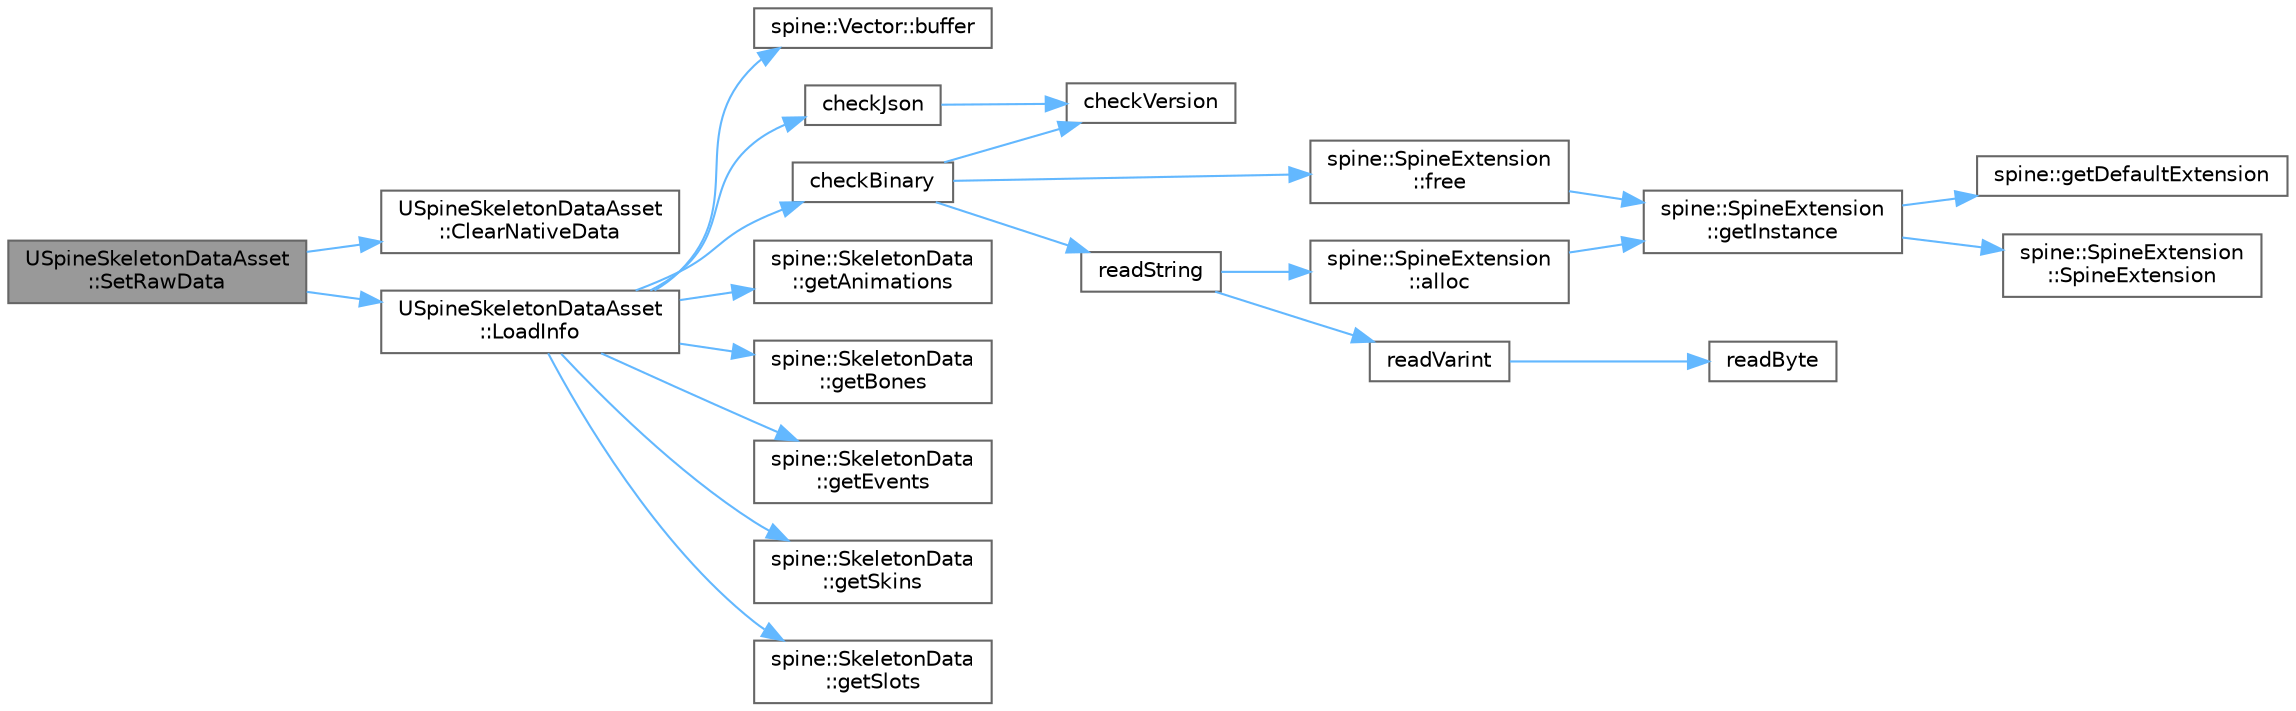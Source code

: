 digraph "USpineSkeletonDataAsset::SetRawData"
{
 // LATEX_PDF_SIZE
  bgcolor="transparent";
  edge [fontname=Helvetica,fontsize=10,labelfontname=Helvetica,labelfontsize=10];
  node [fontname=Helvetica,fontsize=10,shape=box,height=0.2,width=0.4];
  rankdir="LR";
  Node1 [id="Node000001",label="USpineSkeletonDataAsset\l::SetRawData",height=0.2,width=0.4,color="gray40", fillcolor="grey60", style="filled", fontcolor="black",tooltip=" "];
  Node1 -> Node2 [id="edge22_Node000001_Node000002",color="steelblue1",style="solid",tooltip=" "];
  Node2 [id="Node000002",label="USpineSkeletonDataAsset\l::ClearNativeData",height=0.2,width=0.4,color="grey40", fillcolor="white", style="filled",URL="$class_u_spine_skeleton_data_asset.html#aed5a9f61b28d37284f3628d44d723ff9",tooltip=" "];
  Node1 -> Node3 [id="edge23_Node000001_Node000003",color="steelblue1",style="solid",tooltip=" "];
  Node3 [id="Node000003",label="USpineSkeletonDataAsset\l::LoadInfo",height=0.2,width=0.4,color="grey40", fillcolor="white", style="filled",URL="$class_u_spine_skeleton_data_asset.html#a7afde643e41507b7a1a6454788fcf69a",tooltip=" "];
  Node3 -> Node4 [id="edge24_Node000003_Node000004",color="steelblue1",style="solid",tooltip=" "];
  Node4 [id="Node000004",label="spine::Vector::buffer",height=0.2,width=0.4,color="grey40", fillcolor="white", style="filled",URL="$classspine_1_1_vector.html#a51e5c426b03098af297e10efdaf52e22",tooltip=" "];
  Node3 -> Node5 [id="edge25_Node000003_Node000005",color="steelblue1",style="solid",tooltip=" "];
  Node5 [id="Node000005",label="checkBinary",height=0.2,width=0.4,color="grey40", fillcolor="white", style="filled",URL="$_spine_skeleton_file_resource_8cpp.html#aaf2d4d615da8460454ae1e6a2c56a746",tooltip=" "];
  Node5 -> Node6 [id="edge26_Node000005_Node000006",color="steelblue1",style="solid",tooltip=" "];
  Node6 [id="Node000006",label="checkVersion",height=0.2,width=0.4,color="grey40", fillcolor="white", style="filled",URL="$_spine_skeleton_file_resource_8cpp.html#a35bfc09a01b8ce874bae3bc5888e1323",tooltip=" "];
  Node5 -> Node7 [id="edge27_Node000005_Node000007",color="steelblue1",style="solid",tooltip=" "];
  Node7 [id="Node000007",label="spine::SpineExtension\l::free",height=0.2,width=0.4,color="grey40", fillcolor="white", style="filled",URL="$classspine_1_1_spine_extension.html#af842f1888dcc9f9440ec6661126445d8",tooltip=" "];
  Node7 -> Node8 [id="edge28_Node000007_Node000008",color="steelblue1",style="solid",tooltip=" "];
  Node8 [id="Node000008",label="spine::SpineExtension\l::getInstance",height=0.2,width=0.4,color="grey40", fillcolor="white", style="filled",URL="$classspine_1_1_spine_extension.html#ab60f2a37a933de36919feea9a33de55b",tooltip=" "];
  Node8 -> Node9 [id="edge29_Node000008_Node000009",color="steelblue1",style="solid",tooltip=" "];
  Node9 [id="Node000009",label="spine::getDefaultExtension",height=0.2,width=0.4,color="grey40", fillcolor="white", style="filled",URL="$namespacespine.html#a24f615f096f30200fe83c7a9cc811f75",tooltip=" "];
  Node8 -> Node10 [id="edge30_Node000008_Node000010",color="steelblue1",style="solid",tooltip=" "];
  Node10 [id="Node000010",label="spine::SpineExtension\l::SpineExtension",height=0.2,width=0.4,color="grey40", fillcolor="white", style="filled",URL="$classspine_1_1_spine_extension.html#ae8793479e170e386fa72946ca48758ab",tooltip=" "];
  Node5 -> Node11 [id="edge31_Node000005_Node000011",color="steelblue1",style="solid",tooltip=" "];
  Node11 [id="Node000011",label="readString",height=0.2,width=0.4,color="grey40", fillcolor="white", style="filled",URL="$_spine_skeleton_file_resource_8cpp.html#a035a951798152197b461e348bae4b79c",tooltip=" "];
  Node11 -> Node12 [id="edge32_Node000011_Node000012",color="steelblue1",style="solid",tooltip=" "];
  Node12 [id="Node000012",label="spine::SpineExtension\l::alloc",height=0.2,width=0.4,color="grey40", fillcolor="white", style="filled",URL="$classspine_1_1_spine_extension.html#a220903a1a9a94bb1d9719f192ff5a469",tooltip=" "];
  Node12 -> Node8 [id="edge33_Node000012_Node000008",color="steelblue1",style="solid",tooltip=" "];
  Node11 -> Node13 [id="edge34_Node000011_Node000013",color="steelblue1",style="solid",tooltip=" "];
  Node13 [id="Node000013",label="readVarint",height=0.2,width=0.4,color="grey40", fillcolor="white", style="filled",URL="$_spine_skeleton_file_resource_8cpp.html#adb6f51e24786abad8ecc899415bd2180",tooltip=" "];
  Node13 -> Node14 [id="edge35_Node000013_Node000014",color="steelblue1",style="solid",tooltip=" "];
  Node14 [id="Node000014",label="readByte",height=0.2,width=0.4,color="grey40", fillcolor="white", style="filled",URL="$_spine_skeleton_file_resource_8cpp.html#a9ed5d14d4b485dfa92b1bb97e05b59ed",tooltip=" "];
  Node3 -> Node15 [id="edge36_Node000003_Node000015",color="steelblue1",style="solid",tooltip=" "];
  Node15 [id="Node000015",label="checkJson",height=0.2,width=0.4,color="grey40", fillcolor="white", style="filled",URL="$_spine_skeleton_file_resource_8cpp.html#aefe50bb7cedbb2338ad2f4355b5eafaf",tooltip=" "];
  Node15 -> Node6 [id="edge37_Node000015_Node000006",color="steelblue1",style="solid",tooltip=" "];
  Node3 -> Node16 [id="edge38_Node000003_Node000016",color="steelblue1",style="solid",tooltip=" "];
  Node16 [id="Node000016",label="spine::SkeletonData\l::getAnimations",height=0.2,width=0.4,color="grey40", fillcolor="white", style="filled",URL="$classspine_1_1_skeleton_data.html#a27eb29679945ea1ee246f127cabacfa1",tooltip=" "];
  Node3 -> Node17 [id="edge39_Node000003_Node000017",color="steelblue1",style="solid",tooltip=" "];
  Node17 [id="Node000017",label="spine::SkeletonData\l::getBones",height=0.2,width=0.4,color="grey40", fillcolor="white", style="filled",URL="$classspine_1_1_skeleton_data.html#af082e606c4f80eeb677611c80483b1ea",tooltip="The skeleton's bones, sorted parent first. The root bone is always the first bone."];
  Node3 -> Node18 [id="edge40_Node000003_Node000018",color="steelblue1",style="solid",tooltip=" "];
  Node18 [id="Node000018",label="spine::SkeletonData\l::getEvents",height=0.2,width=0.4,color="grey40", fillcolor="white", style="filled",URL="$classspine_1_1_skeleton_data.html#ade45e0c2e5099cdb667ce0671cc3dbde",tooltip=" "];
  Node3 -> Node19 [id="edge41_Node000003_Node000019",color="steelblue1",style="solid",tooltip=" "];
  Node19 [id="Node000019",label="spine::SkeletonData\l::getSkins",height=0.2,width=0.4,color="grey40", fillcolor="white", style="filled",URL="$classspine_1_1_skeleton_data.html#a358afae8f7f9fc0ff1fd93c8e99fc2b2",tooltip="All skins, including the default skin."];
  Node3 -> Node20 [id="edge42_Node000003_Node000020",color="steelblue1",style="solid",tooltip=" "];
  Node20 [id="Node000020",label="spine::SkeletonData\l::getSlots",height=0.2,width=0.4,color="grey40", fillcolor="white", style="filled",URL="$classspine_1_1_skeleton_data.html#aa2258c8afc824aa61b0740cba39f38fd",tooltip=" "];
}
